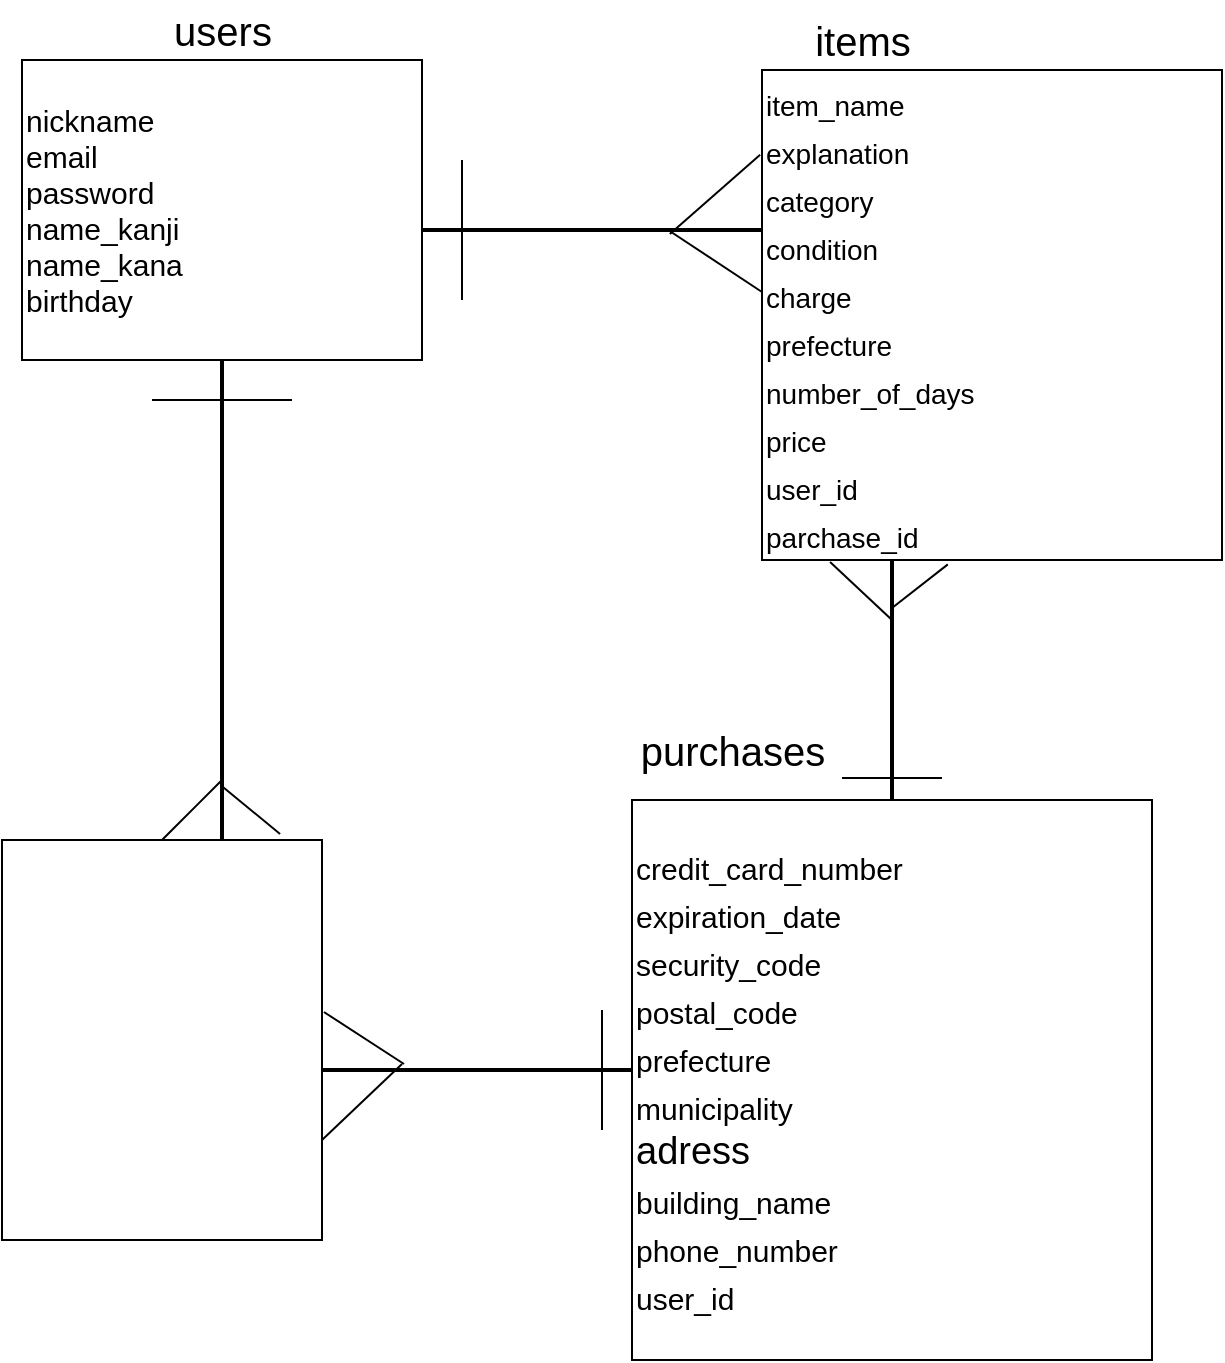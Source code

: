 <mxfile>
    <diagram id="lN60nbLmwIn5e3RQc8q8" name="ページ1">
        <mxGraphModel dx="728" dy="680" grid="1" gridSize="10" guides="1" tooltips="1" connect="0" arrows="1" fold="1" page="1" pageScale="1" pageWidth="827" pageHeight="1169" math="0" shadow="0">
            <root>
                <mxCell id="0"/>
                <mxCell id="1" parent="0"/>
                <mxCell id="2" value="&lt;font style=&quot;font-size: 15px&quot;&gt;nickname&lt;br&gt;email&lt;br&gt;password&lt;br&gt;name_kanji&lt;br&gt;name_kana&lt;br&gt;birthday&lt;/font&gt;" style="rounded=0;whiteSpace=wrap;html=1;align=left;" vertex="1" parent="1">
                    <mxGeometry x="30" y="60" width="200" height="150" as="geometry"/>
                </mxCell>
                <mxCell id="3" value="users" style="text;html=1;align=center;verticalAlign=middle;resizable=0;points=[];autosize=1;fontSize=20;" vertex="1" parent="1">
                    <mxGeometry x="100" y="30" width="60" height="30" as="geometry"/>
                </mxCell>
                <mxCell id="7" value="items" style="text;html=1;align=center;verticalAlign=middle;resizable=0;points=[];autosize=1;fontSize=20;" vertex="1" parent="1">
                    <mxGeometry x="420" y="35" width="60" height="30" as="geometry"/>
                </mxCell>
                <mxCell id="8" value="&lt;font style=&quot;font-size: 14px&quot;&gt;item_name&lt;br&gt;&lt;font style=&quot;font-size: 14px&quot;&gt;e&lt;/font&gt;&lt;font style=&quot;font-size: 14px&quot;&gt;&lt;font style=&quot;font-size: 14px&quot;&gt;xplanation&lt;/font&gt;&lt;br&gt;category&lt;br&gt;condition&lt;br&gt;charge&lt;br&gt;prefecture&lt;br&gt;number_of_days&lt;br&gt;price&lt;br&gt;user_id&lt;br&gt;parchase_id&lt;br&gt;&lt;/font&gt;&lt;/font&gt;" style="rounded=0;whiteSpace=wrap;html=1;fontSize=20;align=left;" vertex="1" parent="1">
                    <mxGeometry x="400" y="65" width="230" height="245" as="geometry"/>
                </mxCell>
                <mxCell id="10" value="purchases" style="text;html=1;align=center;verticalAlign=middle;resizable=0;points=[];autosize=1;fontSize=20;" vertex="1" parent="1">
                    <mxGeometry x="330" y="390" width="110" height="30" as="geometry"/>
                </mxCell>
                <mxCell id="11" value="&lt;div&gt;&lt;span&gt;&lt;font style=&quot;font-size: 15px&quot;&gt;credit_card_number&lt;/font&gt;&lt;/span&gt;&lt;/div&gt;&lt;font&gt;&lt;div&gt;&lt;span&gt;&lt;font style=&quot;font-size: 15px&quot;&gt;expiration_date&lt;/font&gt;&lt;/span&gt;&lt;/div&gt;&lt;div&gt;&lt;span&gt;&lt;font style=&quot;font-size: 15px&quot;&gt;security_code&lt;/font&gt;&lt;/span&gt;&lt;/div&gt;&lt;div&gt;&lt;span&gt;&lt;font style=&quot;font-size: 15px&quot;&gt;postal_code&lt;/font&gt;&lt;/span&gt;&lt;/div&gt;&lt;div&gt;&lt;span&gt;&lt;font style=&quot;font-size: 15px&quot;&gt;prefecture&lt;/font&gt;&lt;/span&gt;&lt;/div&gt;&lt;div&gt;&lt;span&gt;&lt;font style=&quot;font-size: 15px&quot;&gt;municipality&lt;/font&gt;&lt;/span&gt;&lt;/div&gt;&lt;div style=&quot;font-size: 19px&quot;&gt;&lt;span&gt;adress&lt;/span&gt;&lt;/div&gt;&lt;div&gt;&lt;span&gt;&lt;font style=&quot;font-size: 15px&quot;&gt;building_name&lt;/font&gt;&lt;/span&gt;&lt;/div&gt;&lt;div&gt;&lt;span&gt;&lt;font style=&quot;font-size: 15px&quot;&gt;phone_number&lt;/font&gt;&lt;/span&gt;&lt;/div&gt;&lt;div&gt;&lt;span&gt;&lt;font style=&quot;font-size: 15px&quot;&gt;user_id&lt;/font&gt;&lt;/span&gt;&lt;/div&gt;&lt;/font&gt;" style="rounded=0;whiteSpace=wrap;html=1;fontSize=20;align=left;" vertex="1" parent="1">
                    <mxGeometry x="335" y="430" width="260" height="280" as="geometry"/>
                </mxCell>
                <mxCell id="12" value="" style="line;strokeWidth=2;direction=south;html=1;fontSize=20;align=center;" vertex="1" parent="1">
                    <mxGeometry x="125" y="210" width="10" height="240" as="geometry"/>
                </mxCell>
                <mxCell id="13" value="" style="line;strokeWidth=2;html=1;fontSize=20;align=center;" vertex="1" parent="1">
                    <mxGeometry x="230" y="140" width="170" height="10" as="geometry"/>
                </mxCell>
                <mxCell id="22" value="" style="line;strokeWidth=2;html=1;fontSize=20;fontColor=#FFFFFF;align=center;" vertex="1" parent="1">
                    <mxGeometry x="145" y="560" width="190" height="10" as="geometry"/>
                </mxCell>
                <mxCell id="23" value="" style="line;strokeWidth=2;direction=south;html=1;fontSize=20;fontColor=#FFFFFF;align=center;" vertex="1" parent="1">
                    <mxGeometry x="460" y="310" width="10" height="120" as="geometry"/>
                </mxCell>
                <mxCell id="26" value="" style="endArrow=none;html=1;fontSize=20;fontColor=#FFFFFF;entryX=0.724;entryY=0.5;entryDx=0;entryDy=0;entryPerimeter=0;fontStyle=1" edge="1" parent="1" target="13">
                    <mxGeometry width="50" height="50" relative="1" as="geometry">
                        <mxPoint x="400" y="176" as="sourcePoint"/>
                        <mxPoint x="370" y="380" as="targetPoint"/>
                        <Array as="points"/>
                    </mxGeometry>
                </mxCell>
                <mxCell id="27" value="" style="endArrow=none;html=1;fontSize=20;fontColor=#FFFFFF;exitX=-0.004;exitY=0.173;exitDx=0;exitDy=0;exitPerimeter=0;entryX=0.729;entryY=0.7;entryDx=0;entryDy=0;entryPerimeter=0;" edge="1" parent="1" source="8" target="13">
                    <mxGeometry width="50" height="50" relative="1" as="geometry">
                        <mxPoint x="330" y="330" as="sourcePoint"/>
                        <mxPoint x="360" y="300" as="targetPoint"/>
                        <Array as="points"/>
                    </mxGeometry>
                </mxCell>
                <mxCell id="28" value="" style="endArrow=none;html=1;rounded=0;fontSize=20;fontColor=#FFFFFF;" edge="1" parent="1">
                    <mxGeometry relative="1" as="geometry">
                        <mxPoint x="95" y="230" as="sourcePoint"/>
                        <mxPoint x="165" y="230" as="targetPoint"/>
                    </mxGeometry>
                </mxCell>
                <mxCell id="30" value="" style="endArrow=none;html=1;rounded=0;fontSize=20;fontColor=#FFFFFF;" edge="1" parent="1">
                    <mxGeometry relative="1" as="geometry">
                        <mxPoint x="250" y="110" as="sourcePoint"/>
                        <mxPoint x="250" y="180" as="targetPoint"/>
                    </mxGeometry>
                </mxCell>
                <mxCell id="31" value="" style="endArrow=none;html=1;rounded=0;fontSize=20;fontColor=#FFFFFF;entryX=0.404;entryY=1.009;entryDx=0;entryDy=0;entryPerimeter=0;exitX=0.2;exitY=0.5;exitDx=0;exitDy=0;exitPerimeter=0;" edge="1" parent="1" source="23" target="8">
                    <mxGeometry relative="1" as="geometry">
                        <mxPoint x="290" y="310" as="sourcePoint"/>
                        <mxPoint x="450" y="310" as="targetPoint"/>
                    </mxGeometry>
                </mxCell>
                <mxCell id="32" value="" style="endArrow=none;html=1;rounded=0;fontSize=20;fontColor=#FFFFFF;exitX=0.148;exitY=1.004;exitDx=0;exitDy=0;exitPerimeter=0;" edge="1" parent="1" source="8">
                    <mxGeometry relative="1" as="geometry">
                        <mxPoint x="290" y="310" as="sourcePoint"/>
                        <mxPoint x="465" y="340" as="targetPoint"/>
                    </mxGeometry>
                </mxCell>
                <mxCell id="33" value="" style="endArrow=none;html=1;rounded=0;fontSize=20;fontColor=#FFFFFF;" edge="1" parent="1">
                    <mxGeometry relative="1" as="geometry">
                        <mxPoint x="320" y="535" as="sourcePoint"/>
                        <mxPoint x="320" y="595" as="targetPoint"/>
                    </mxGeometry>
                </mxCell>
                <mxCell id="34" value="" style="endArrow=none;html=1;rounded=0;fontSize=20;fontColor=#FFFFFF;" edge="1" parent="1">
                    <mxGeometry relative="1" as="geometry">
                        <mxPoint x="490" y="419" as="sourcePoint"/>
                        <mxPoint x="440" y="419" as="targetPoint"/>
                        <Array as="points"/>
                    </mxGeometry>
                </mxCell>
                <mxCell id="35" value="user_purchases" style="text;html=1;align=center;verticalAlign=middle;resizable=0;points=[];autosize=1;fontSize=20;fontColor=#FFFFFF;" vertex="1" parent="1">
                    <mxGeometry x="20" y="660" width="160" height="30" as="geometry"/>
                </mxCell>
                <mxCell id="36" value="&lt;font style=&quot;font-size: 15px&quot;&gt;user_id&lt;br&gt;purchase_id&lt;/font&gt;" style="rounded=0;whiteSpace=wrap;html=1;fontSize=20;fontColor=#FFFFFF;align=left;" vertex="1" parent="1">
                    <mxGeometry x="20" y="450" width="160" height="200" as="geometry"/>
                </mxCell>
                <mxCell id="37" value="" style="endArrow=none;html=1;fontSize=20;fontColor=#FFFFFF;" edge="1" parent="1">
                    <mxGeometry width="50" height="50" relative="1" as="geometry">
                        <mxPoint x="100" y="450" as="sourcePoint"/>
                        <mxPoint x="130" y="420" as="targetPoint"/>
                        <Array as="points">
                            <mxPoint x="110" y="440"/>
                        </Array>
                    </mxGeometry>
                </mxCell>
                <mxCell id="38" value="" style="endArrow=none;html=1;fontSize=20;fontColor=#FFFFFF;" edge="1" parent="1">
                    <mxGeometry width="50" height="50" relative="1" as="geometry">
                        <mxPoint x="180" y="600" as="sourcePoint"/>
                        <mxPoint x="220" y="562" as="targetPoint"/>
                    </mxGeometry>
                </mxCell>
                <mxCell id="39" value="" style="endArrow=none;html=1;fontSize=20;fontColor=#FFFFFF;exitX=0.869;exitY=-0.015;exitDx=0;exitDy=0;exitPerimeter=0;entryX=0.888;entryY=0.5;entryDx=0;entryDy=0;entryPerimeter=0;" edge="1" parent="1" source="36" target="12">
                    <mxGeometry width="50" height="50" relative="1" as="geometry">
                        <mxPoint x="340" y="390" as="sourcePoint"/>
                        <mxPoint x="390" y="340" as="targetPoint"/>
                    </mxGeometry>
                </mxCell>
                <mxCell id="40" value="" style="endArrow=none;html=1;fontSize=20;fontColor=#FFFFFF;exitX=1.006;exitY=0.43;exitDx=0;exitDy=0;exitPerimeter=0;entryX=0.4;entryY=0.2;entryDx=0;entryDy=0;entryPerimeter=0;" edge="1" parent="1" source="36" target="22">
                    <mxGeometry width="50" height="50" relative="1" as="geometry">
                        <mxPoint x="340" y="390" as="sourcePoint"/>
                        <mxPoint x="230" y="560" as="targetPoint"/>
                    </mxGeometry>
                </mxCell>
            </root>
        </mxGraphModel>
    </diagram>
</mxfile>